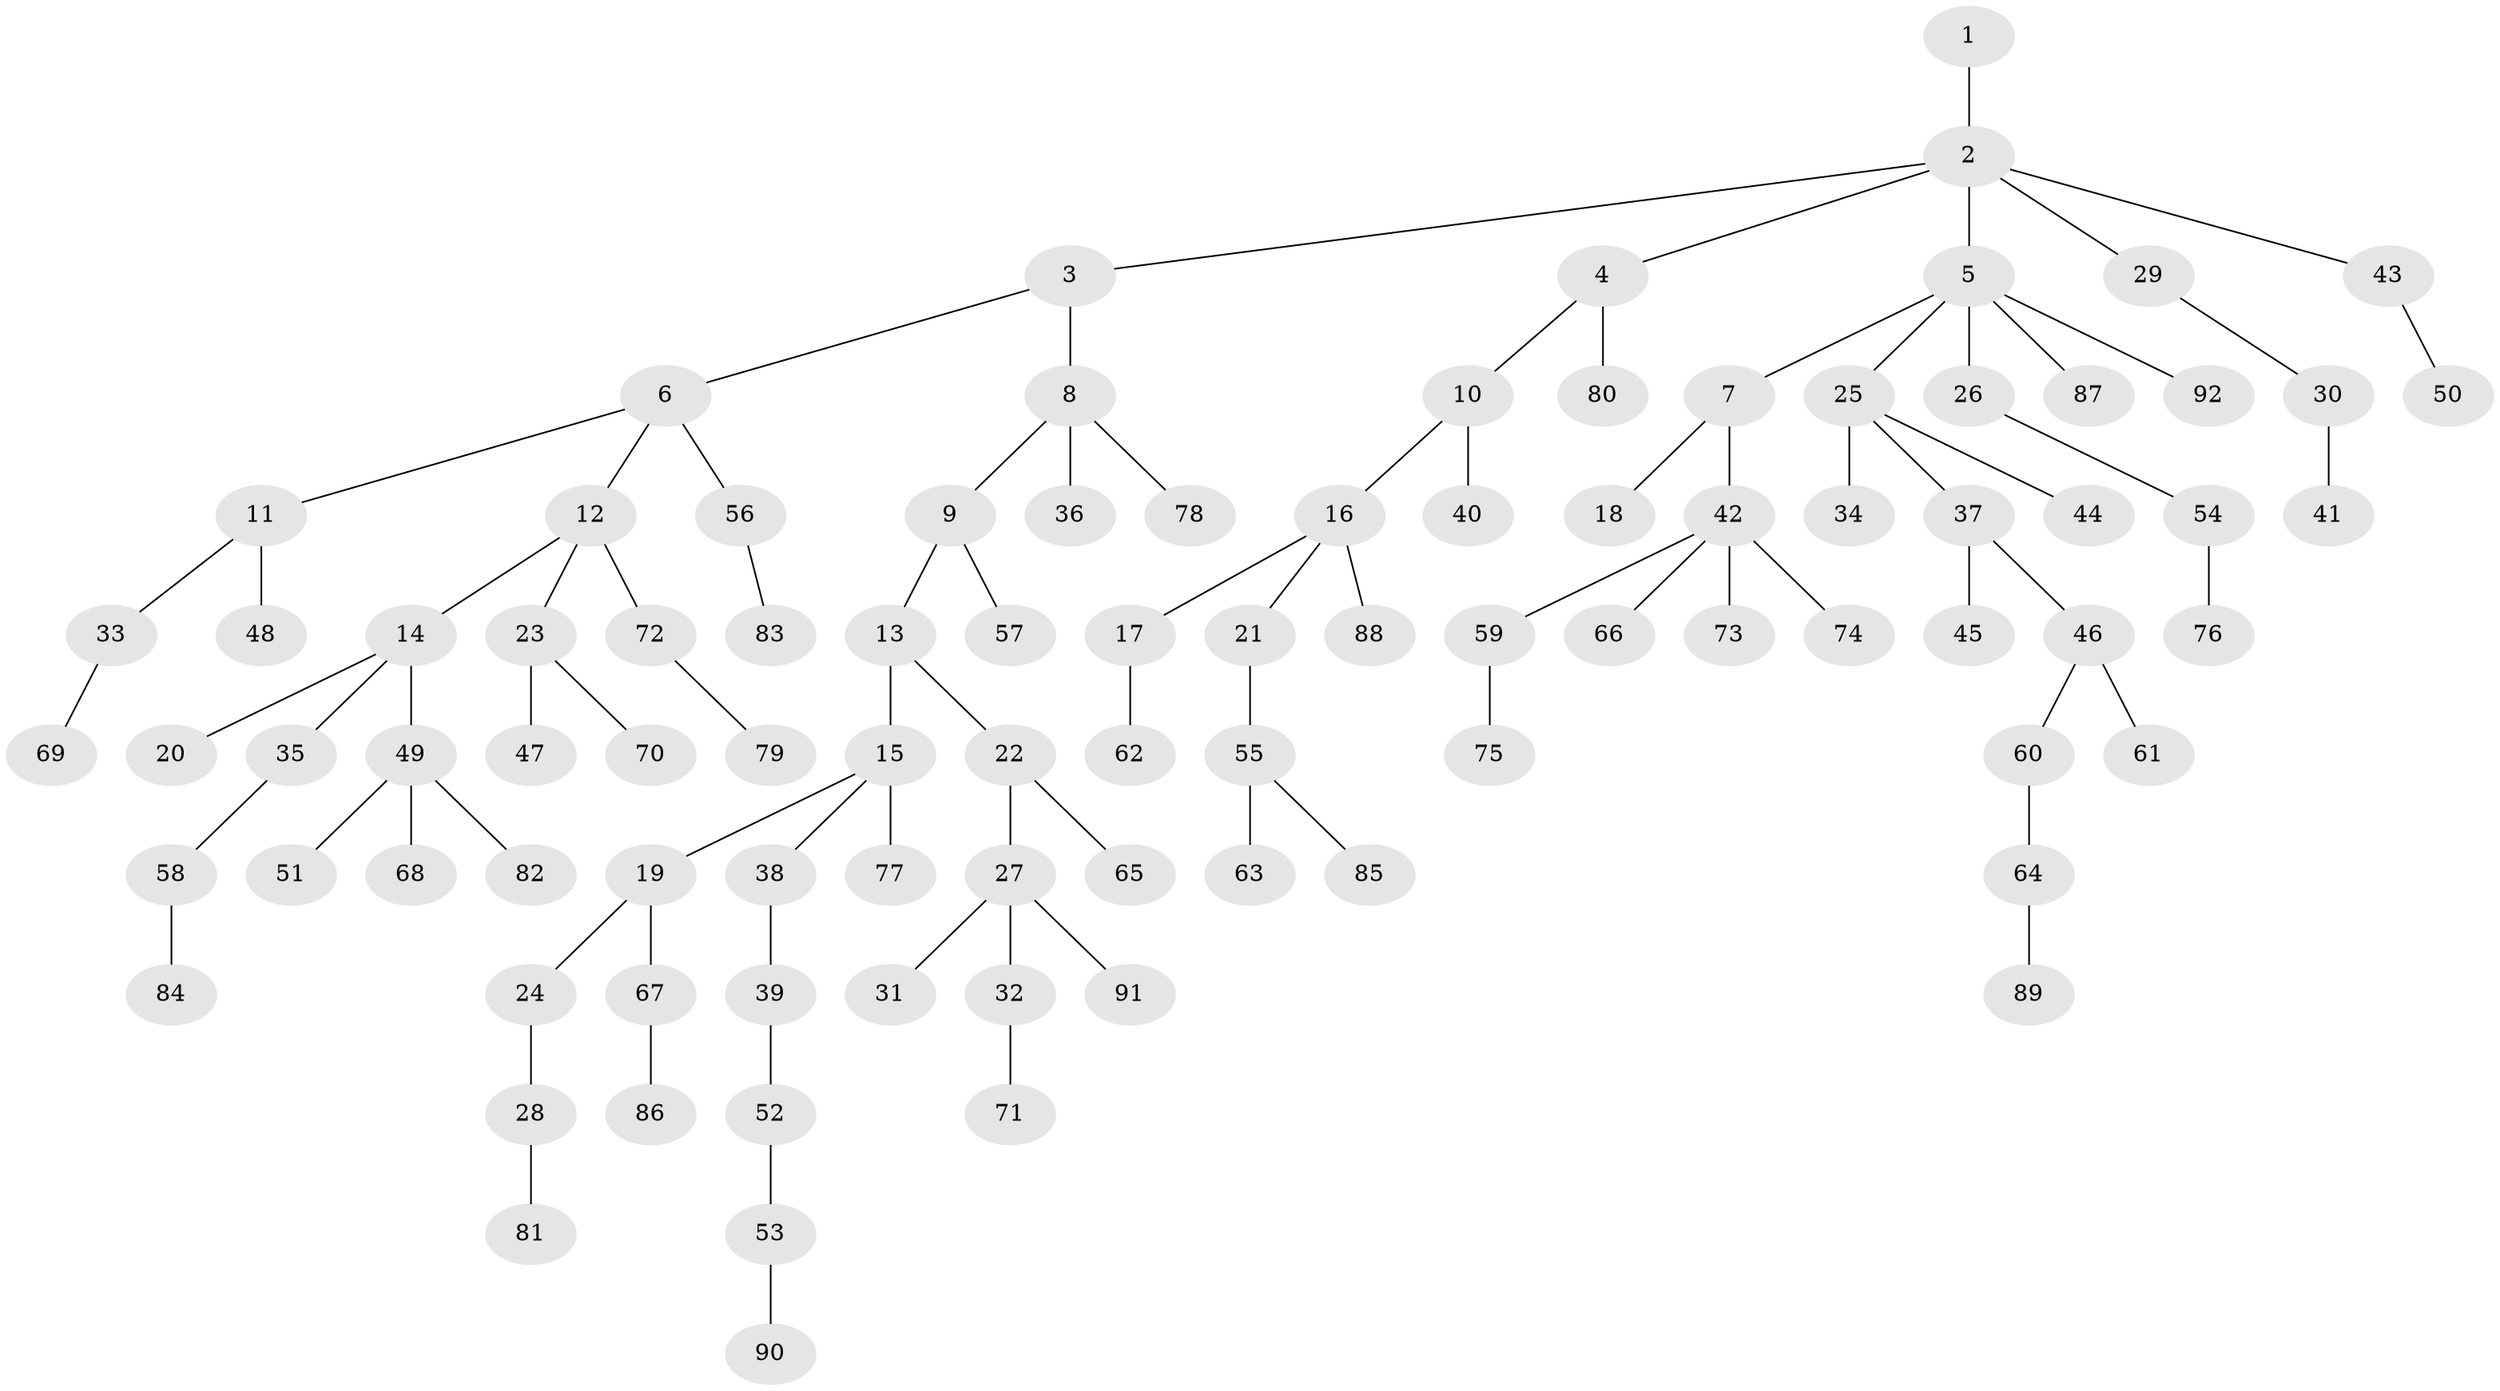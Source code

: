 // coarse degree distribution, {5: 0.046153846153846156, 3: 0.16923076923076924, 4: 0.03076923076923077, 2: 0.35384615384615387, 1: 0.4}
// Generated by graph-tools (version 1.1) at 2025/37/03/04/25 23:37:23]
// undirected, 92 vertices, 91 edges
graph export_dot {
  node [color=gray90,style=filled];
  1;
  2;
  3;
  4;
  5;
  6;
  7;
  8;
  9;
  10;
  11;
  12;
  13;
  14;
  15;
  16;
  17;
  18;
  19;
  20;
  21;
  22;
  23;
  24;
  25;
  26;
  27;
  28;
  29;
  30;
  31;
  32;
  33;
  34;
  35;
  36;
  37;
  38;
  39;
  40;
  41;
  42;
  43;
  44;
  45;
  46;
  47;
  48;
  49;
  50;
  51;
  52;
  53;
  54;
  55;
  56;
  57;
  58;
  59;
  60;
  61;
  62;
  63;
  64;
  65;
  66;
  67;
  68;
  69;
  70;
  71;
  72;
  73;
  74;
  75;
  76;
  77;
  78;
  79;
  80;
  81;
  82;
  83;
  84;
  85;
  86;
  87;
  88;
  89;
  90;
  91;
  92;
  1 -- 2;
  2 -- 3;
  2 -- 4;
  2 -- 5;
  2 -- 29;
  2 -- 43;
  3 -- 6;
  3 -- 8;
  4 -- 10;
  4 -- 80;
  5 -- 7;
  5 -- 25;
  5 -- 26;
  5 -- 87;
  5 -- 92;
  6 -- 11;
  6 -- 12;
  6 -- 56;
  7 -- 18;
  7 -- 42;
  8 -- 9;
  8 -- 36;
  8 -- 78;
  9 -- 13;
  9 -- 57;
  10 -- 16;
  10 -- 40;
  11 -- 33;
  11 -- 48;
  12 -- 14;
  12 -- 23;
  12 -- 72;
  13 -- 15;
  13 -- 22;
  14 -- 20;
  14 -- 35;
  14 -- 49;
  15 -- 19;
  15 -- 38;
  15 -- 77;
  16 -- 17;
  16 -- 21;
  16 -- 88;
  17 -- 62;
  19 -- 24;
  19 -- 67;
  21 -- 55;
  22 -- 27;
  22 -- 65;
  23 -- 47;
  23 -- 70;
  24 -- 28;
  25 -- 34;
  25 -- 37;
  25 -- 44;
  26 -- 54;
  27 -- 31;
  27 -- 32;
  27 -- 91;
  28 -- 81;
  29 -- 30;
  30 -- 41;
  32 -- 71;
  33 -- 69;
  35 -- 58;
  37 -- 45;
  37 -- 46;
  38 -- 39;
  39 -- 52;
  42 -- 59;
  42 -- 66;
  42 -- 73;
  42 -- 74;
  43 -- 50;
  46 -- 60;
  46 -- 61;
  49 -- 51;
  49 -- 68;
  49 -- 82;
  52 -- 53;
  53 -- 90;
  54 -- 76;
  55 -- 63;
  55 -- 85;
  56 -- 83;
  58 -- 84;
  59 -- 75;
  60 -- 64;
  64 -- 89;
  67 -- 86;
  72 -- 79;
}
